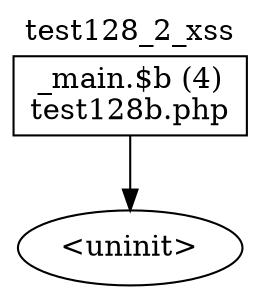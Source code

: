 digraph cfg {
  label="test128_2_xss";
  labelloc=t;
  n1 [shape=box, label="_main.$b (4)\ntest128b.php"];
  n2 [shape=ellipse, label="<uninit>"];
  n1 -> n2;
}
